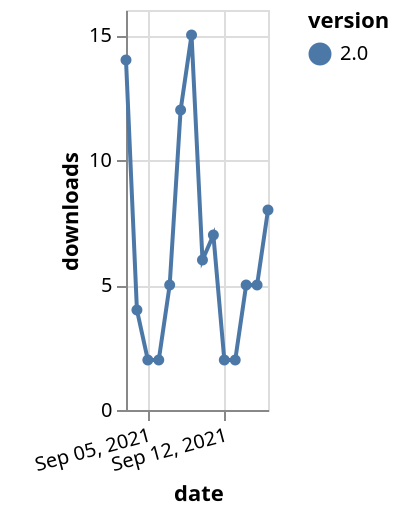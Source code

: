 {"$schema": "https://vega.github.io/schema/vega-lite/v5.json", "description": "A simple bar chart with embedded data.", "data": {"values": [{"date": "2021-09-03", "total": 10550, "delta": 14, "version": "2.0"}, {"date": "2021-09-04", "total": 10554, "delta": 4, "version": "2.0"}, {"date": "2021-09-05", "total": 10556, "delta": 2, "version": "2.0"}, {"date": "2021-09-06", "total": 10558, "delta": 2, "version": "2.0"}, {"date": "2021-09-07", "total": 10563, "delta": 5, "version": "2.0"}, {"date": "2021-09-08", "total": 10575, "delta": 12, "version": "2.0"}, {"date": "2021-09-09", "total": 10590, "delta": 15, "version": "2.0"}, {"date": "2021-09-10", "total": 10596, "delta": 6, "version": "2.0"}, {"date": "2021-09-11", "total": 10603, "delta": 7, "version": "2.0"}, {"date": "2021-09-12", "total": 10605, "delta": 2, "version": "2.0"}, {"date": "2021-09-13", "total": 10607, "delta": 2, "version": "2.0"}, {"date": "2021-09-14", "total": 10612, "delta": 5, "version": "2.0"}, {"date": "2021-09-15", "total": 10617, "delta": 5, "version": "2.0"}, {"date": "2021-09-16", "total": 10625, "delta": 8, "version": "2.0"}]}, "width": "container", "mark": {"type": "line", "point": {"filled": true}}, "encoding": {"x": {"field": "date", "type": "temporal", "timeUnit": "yearmonthdate", "title": "date", "axis": {"labelAngle": -15}}, "y": {"field": "delta", "type": "quantitative", "title": "downloads"}, "color": {"field": "version", "type": "nominal"}, "tooltip": {"field": "delta"}}}